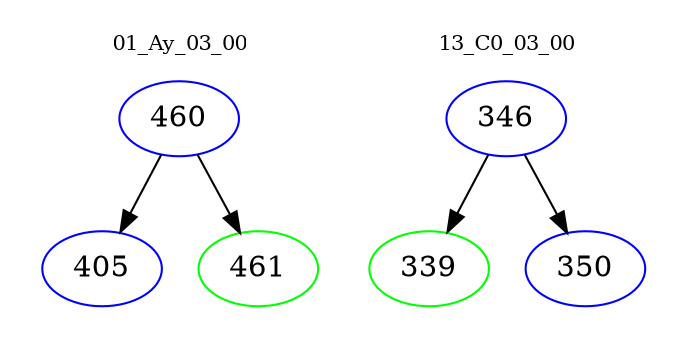 digraph{
subgraph cluster_0 {
color = white
label = "01_Ay_03_00";
fontsize=10;
T0_460 [label="460", color="blue"]
T0_460 -> T0_405 [color="black"]
T0_405 [label="405", color="blue"]
T0_460 -> T0_461 [color="black"]
T0_461 [label="461", color="green"]
}
subgraph cluster_1 {
color = white
label = "13_C0_03_00";
fontsize=10;
T1_346 [label="346", color="blue"]
T1_346 -> T1_339 [color="black"]
T1_339 [label="339", color="green"]
T1_346 -> T1_350 [color="black"]
T1_350 [label="350", color="blue"]
}
}

